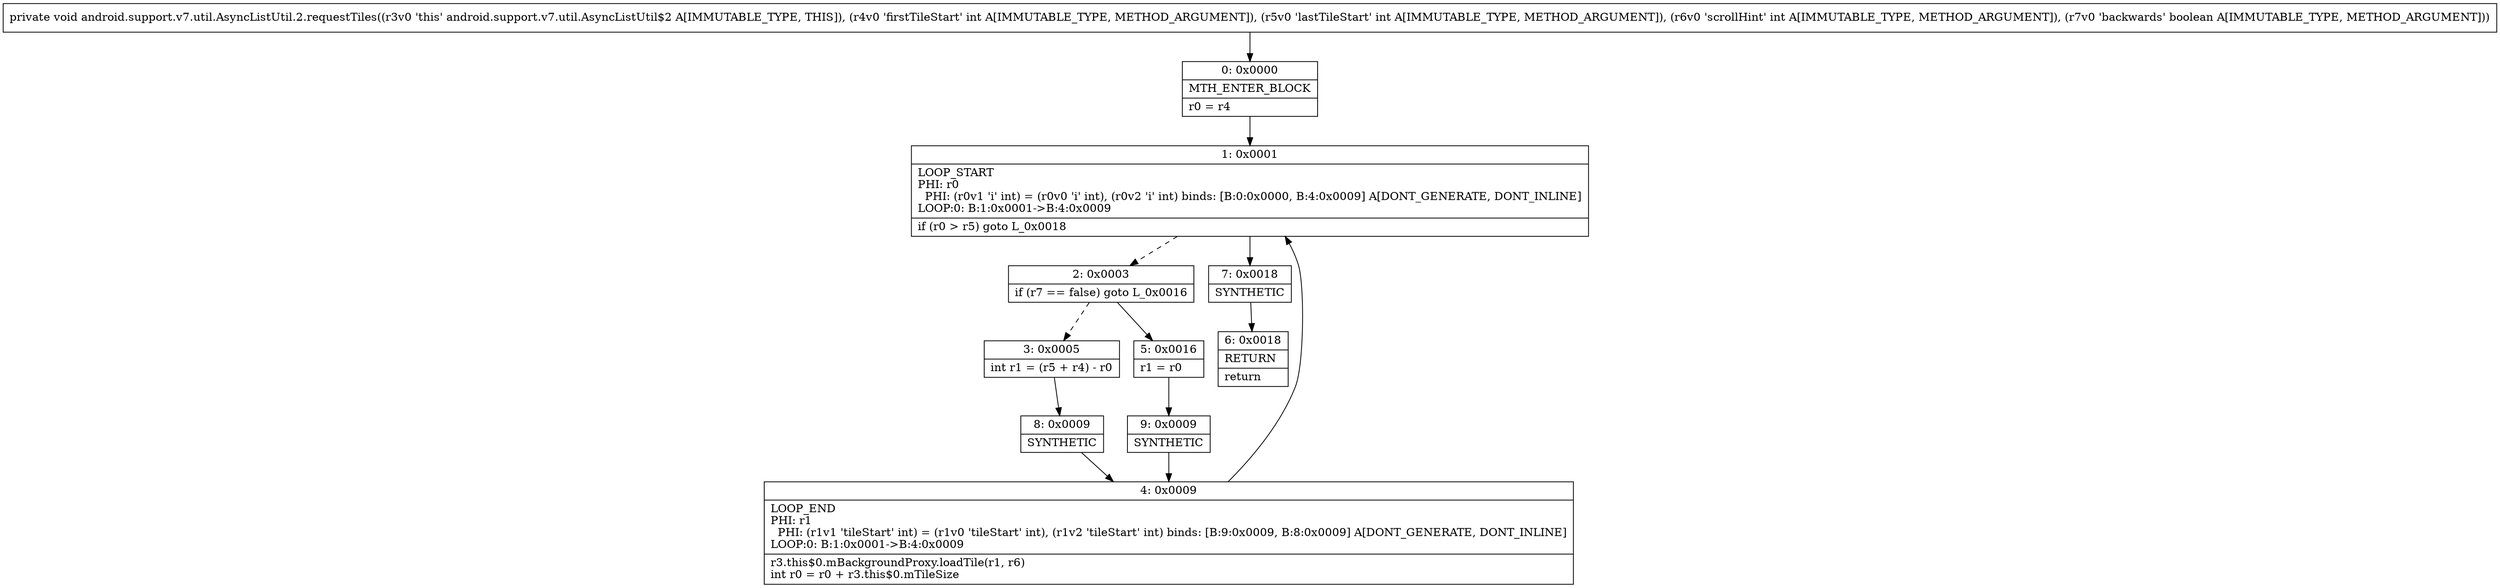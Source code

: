 digraph "CFG forandroid.support.v7.util.AsyncListUtil.2.requestTiles(IIIZ)V" {
Node_0 [shape=record,label="{0\:\ 0x0000|MTH_ENTER_BLOCK\l|r0 = r4\l}"];
Node_1 [shape=record,label="{1\:\ 0x0001|LOOP_START\lPHI: r0 \l  PHI: (r0v1 'i' int) = (r0v0 'i' int), (r0v2 'i' int) binds: [B:0:0x0000, B:4:0x0009] A[DONT_GENERATE, DONT_INLINE]\lLOOP:0: B:1:0x0001\-\>B:4:0x0009\l|if (r0 \> r5) goto L_0x0018\l}"];
Node_2 [shape=record,label="{2\:\ 0x0003|if (r7 == false) goto L_0x0016\l}"];
Node_3 [shape=record,label="{3\:\ 0x0005|int r1 = (r5 + r4) \- r0\l}"];
Node_4 [shape=record,label="{4\:\ 0x0009|LOOP_END\lPHI: r1 \l  PHI: (r1v1 'tileStart' int) = (r1v0 'tileStart' int), (r1v2 'tileStart' int) binds: [B:9:0x0009, B:8:0x0009] A[DONT_GENERATE, DONT_INLINE]\lLOOP:0: B:1:0x0001\-\>B:4:0x0009\l|r3.this$0.mBackgroundProxy.loadTile(r1, r6)\lint r0 = r0 + r3.this$0.mTileSize\l}"];
Node_5 [shape=record,label="{5\:\ 0x0016|r1 = r0\l}"];
Node_6 [shape=record,label="{6\:\ 0x0018|RETURN\l|return\l}"];
Node_7 [shape=record,label="{7\:\ 0x0018|SYNTHETIC\l}"];
Node_8 [shape=record,label="{8\:\ 0x0009|SYNTHETIC\l}"];
Node_9 [shape=record,label="{9\:\ 0x0009|SYNTHETIC\l}"];
MethodNode[shape=record,label="{private void android.support.v7.util.AsyncListUtil.2.requestTiles((r3v0 'this' android.support.v7.util.AsyncListUtil$2 A[IMMUTABLE_TYPE, THIS]), (r4v0 'firstTileStart' int A[IMMUTABLE_TYPE, METHOD_ARGUMENT]), (r5v0 'lastTileStart' int A[IMMUTABLE_TYPE, METHOD_ARGUMENT]), (r6v0 'scrollHint' int A[IMMUTABLE_TYPE, METHOD_ARGUMENT]), (r7v0 'backwards' boolean A[IMMUTABLE_TYPE, METHOD_ARGUMENT])) }"];
MethodNode -> Node_0;
Node_0 -> Node_1;
Node_1 -> Node_2[style=dashed];
Node_1 -> Node_7;
Node_2 -> Node_3[style=dashed];
Node_2 -> Node_5;
Node_3 -> Node_8;
Node_4 -> Node_1;
Node_5 -> Node_9;
Node_7 -> Node_6;
Node_8 -> Node_4;
Node_9 -> Node_4;
}

